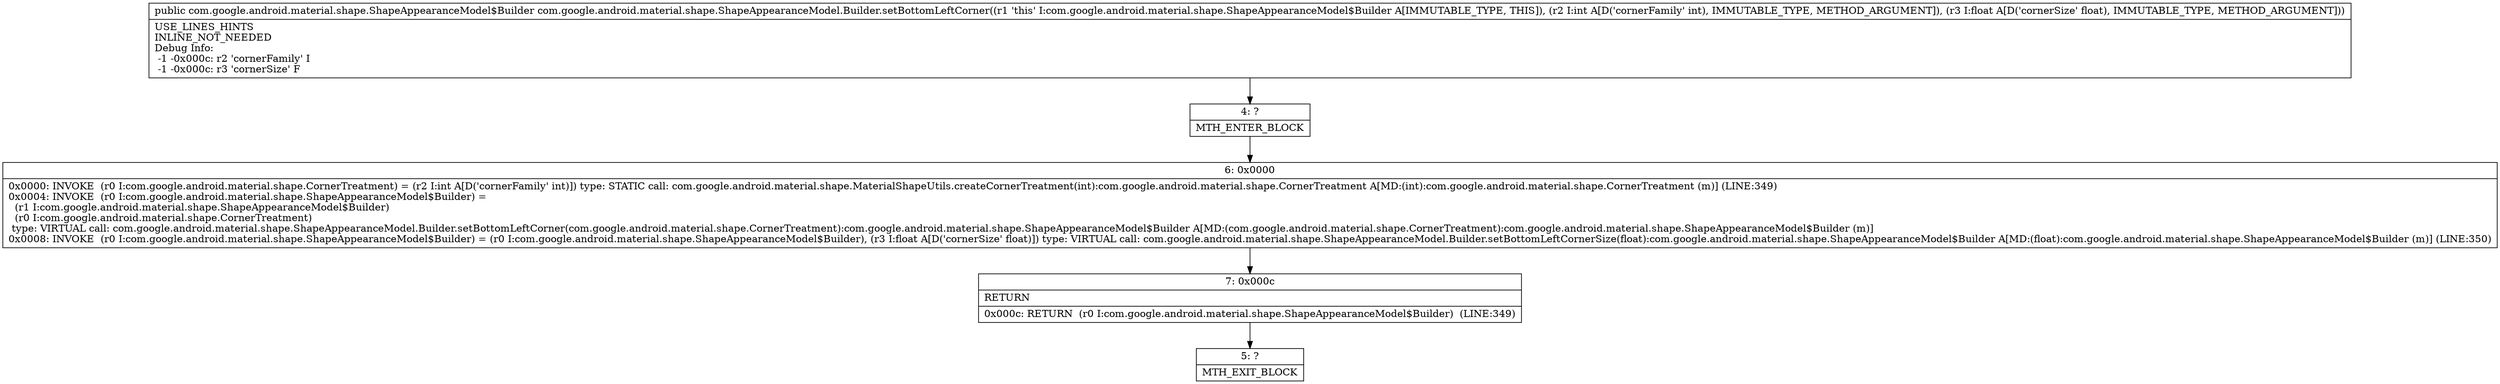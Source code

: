 digraph "CFG forcom.google.android.material.shape.ShapeAppearanceModel.Builder.setBottomLeftCorner(IF)Lcom\/google\/android\/material\/shape\/ShapeAppearanceModel$Builder;" {
Node_4 [shape=record,label="{4\:\ ?|MTH_ENTER_BLOCK\l}"];
Node_6 [shape=record,label="{6\:\ 0x0000|0x0000: INVOKE  (r0 I:com.google.android.material.shape.CornerTreatment) = (r2 I:int A[D('cornerFamily' int)]) type: STATIC call: com.google.android.material.shape.MaterialShapeUtils.createCornerTreatment(int):com.google.android.material.shape.CornerTreatment A[MD:(int):com.google.android.material.shape.CornerTreatment (m)] (LINE:349)\l0x0004: INVOKE  (r0 I:com.google.android.material.shape.ShapeAppearanceModel$Builder) = \l  (r1 I:com.google.android.material.shape.ShapeAppearanceModel$Builder)\l  (r0 I:com.google.android.material.shape.CornerTreatment)\l type: VIRTUAL call: com.google.android.material.shape.ShapeAppearanceModel.Builder.setBottomLeftCorner(com.google.android.material.shape.CornerTreatment):com.google.android.material.shape.ShapeAppearanceModel$Builder A[MD:(com.google.android.material.shape.CornerTreatment):com.google.android.material.shape.ShapeAppearanceModel$Builder (m)]\l0x0008: INVOKE  (r0 I:com.google.android.material.shape.ShapeAppearanceModel$Builder) = (r0 I:com.google.android.material.shape.ShapeAppearanceModel$Builder), (r3 I:float A[D('cornerSize' float)]) type: VIRTUAL call: com.google.android.material.shape.ShapeAppearanceModel.Builder.setBottomLeftCornerSize(float):com.google.android.material.shape.ShapeAppearanceModel$Builder A[MD:(float):com.google.android.material.shape.ShapeAppearanceModel$Builder (m)] (LINE:350)\l}"];
Node_7 [shape=record,label="{7\:\ 0x000c|RETURN\l|0x000c: RETURN  (r0 I:com.google.android.material.shape.ShapeAppearanceModel$Builder)  (LINE:349)\l}"];
Node_5 [shape=record,label="{5\:\ ?|MTH_EXIT_BLOCK\l}"];
MethodNode[shape=record,label="{public com.google.android.material.shape.ShapeAppearanceModel$Builder com.google.android.material.shape.ShapeAppearanceModel.Builder.setBottomLeftCorner((r1 'this' I:com.google.android.material.shape.ShapeAppearanceModel$Builder A[IMMUTABLE_TYPE, THIS]), (r2 I:int A[D('cornerFamily' int), IMMUTABLE_TYPE, METHOD_ARGUMENT]), (r3 I:float A[D('cornerSize' float), IMMUTABLE_TYPE, METHOD_ARGUMENT]))  | USE_LINES_HINTS\lINLINE_NOT_NEEDED\lDebug Info:\l  \-1 \-0x000c: r2 'cornerFamily' I\l  \-1 \-0x000c: r3 'cornerSize' F\l}"];
MethodNode -> Node_4;Node_4 -> Node_6;
Node_6 -> Node_7;
Node_7 -> Node_5;
}

